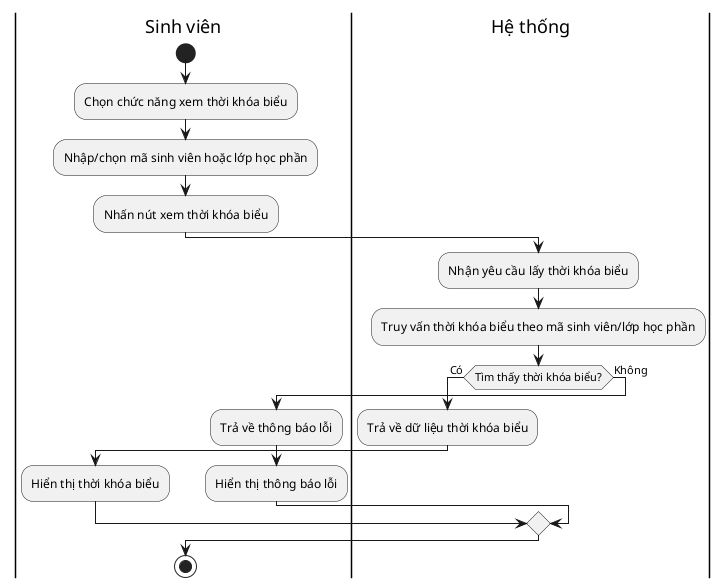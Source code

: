 @startuml
' Activity Diagram: Xem thời khóa biểu (Sinh viên)
|Sinh viên|
start
:Chọn chức năng xem thời khóa biểu;
:Nhập/chọn mã sinh viên hoặc lớp học phần;
:Nhấn nút xem thời khóa biểu;
|Hệ thống|
:Nhận yêu cầu lấy thời khóa biểu;
:Truy vấn thời khóa biểu theo mã sinh viên/lớp học phần;
if (Tìm thấy thời khóa biểu?) then (Có)
  :Trả về dữ liệu thời khóa biểu;
  |Sinh viên|
  :Hiển thị thời khóa biểu;
else (Không)
  :Trả về thông báo lỗi;
  |Sinh viên|
  :Hiển thị thông báo lỗi;
endif
stop
@enduml
